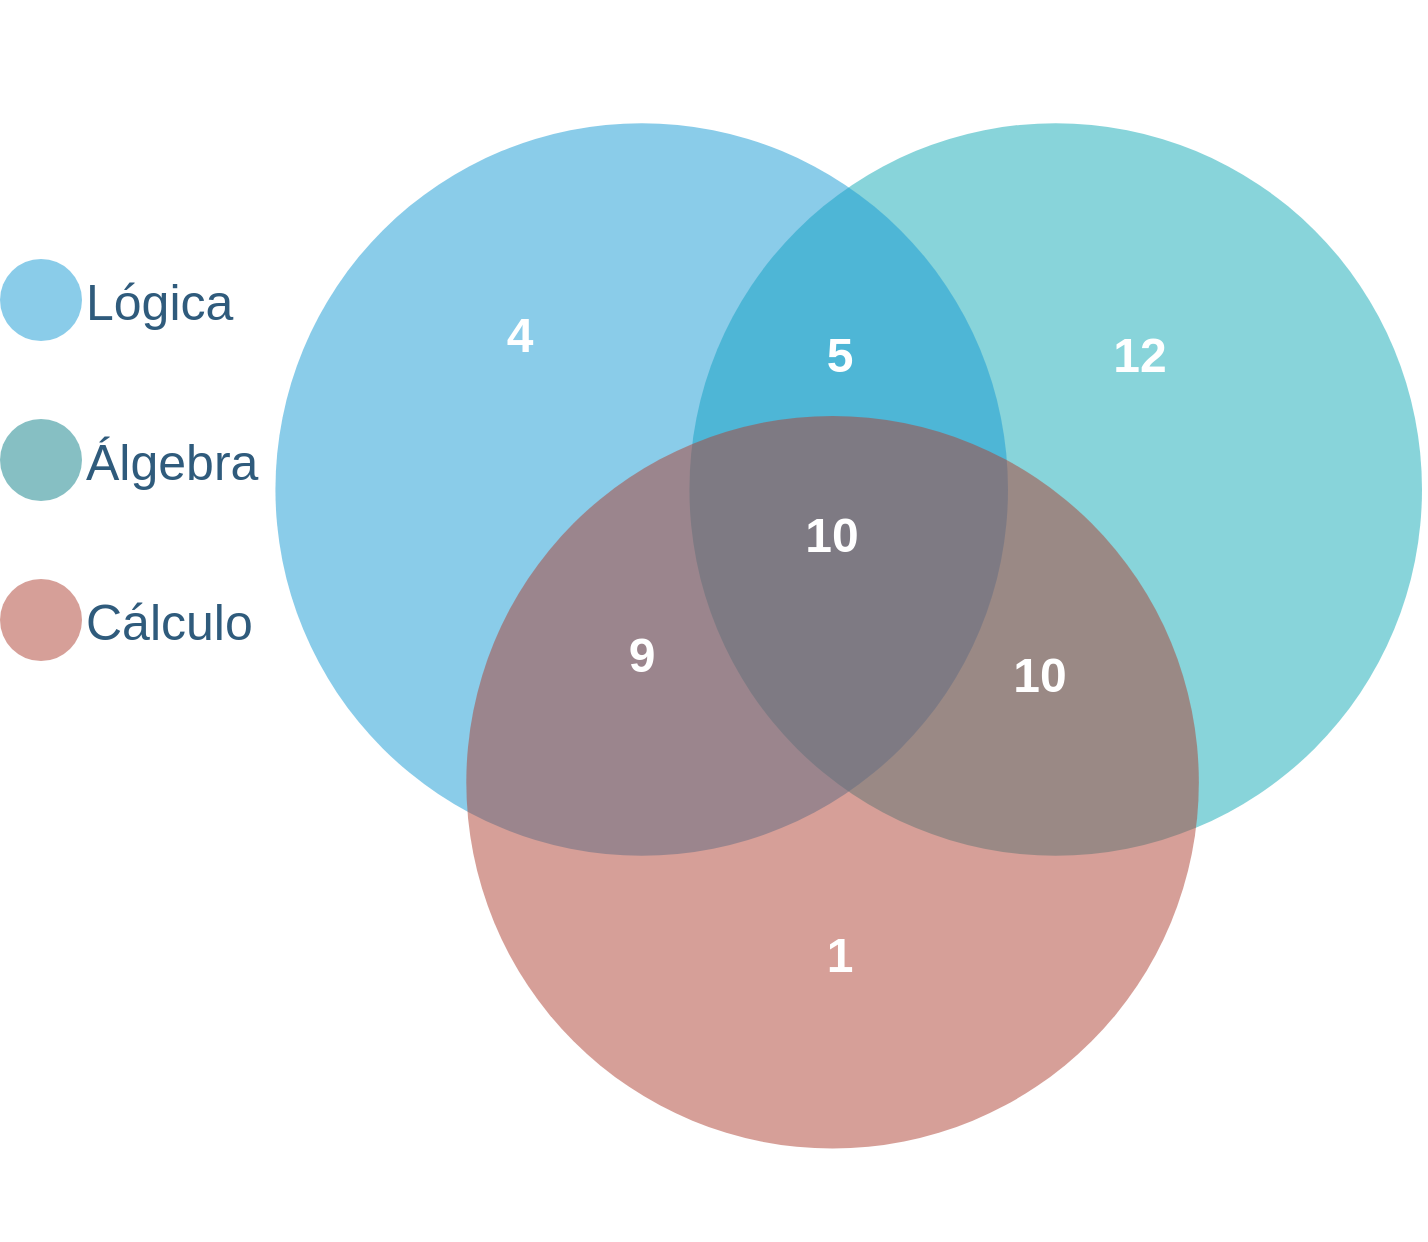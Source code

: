 <mxfile version="21.6.8" type="device">
  <diagram id="3228e29e-7158-1315-38df-8450db1d8a1d" name="Page-1">
    <mxGraphModel dx="1050" dy="669" grid="1" gridSize="10" guides="1" tooltips="1" connect="1" arrows="1" fold="1" page="1" pageScale="1" pageWidth="1169" pageHeight="827" background="none" math="0" shadow="0">
      <root>
        <mxCell id="0" />
        <mxCell id="1" parent="0" />
        <mxCell id="21653" value="Lógica" style="ellipse;whiteSpace=wrap;html=1;aspect=fixed;rounded=1;shadow=0;glass=0;labelBackgroundColor=none;strokeColor=none;strokeWidth=2;fillColor=#1699D3;gradientColor=none;fontFamily=Helvetica;fontSize=25;fontColor=#2F5B7C;align=left;opacity=50;labelPosition=right;verticalLabelPosition=middle;verticalAlign=middle;" parent="1" vertex="1">
          <mxGeometry x="190" y="171.5" width="41" height="41" as="geometry" />
        </mxCell>
        <mxCell id="21654" value="Álgebra" style="ellipse;whiteSpace=wrap;html=1;aspect=fixed;rounded=1;shadow=0;glass=0;labelBackgroundColor=none;strokeColor=none;strokeWidth=2;fillColor=#0E8088;gradientColor=none;fontFamily=Helvetica;fontSize=25;fontColor=#2F5B7C;align=left;opacity=50;labelPosition=right;verticalLabelPosition=middle;verticalAlign=middle;" parent="1" vertex="1">
          <mxGeometry x="190" y="251.5" width="41" height="41" as="geometry" />
        </mxCell>
        <mxCell id="21657" value="Cálculo" style="ellipse;whiteSpace=wrap;html=1;aspect=fixed;rounded=1;shadow=0;glass=0;labelBackgroundColor=none;strokeColor=none;strokeWidth=2;fillColor=#AE4132;gradientColor=none;fontFamily=Helvetica;fontSize=25;fontColor=#2F5B7C;align=left;opacity=50;labelPosition=right;verticalLabelPosition=middle;verticalAlign=middle;" parent="1" vertex="1">
          <mxGeometry x="190" y="331.5" width="41" height="41" as="geometry" />
        </mxCell>
        <mxCell id="21658" value="" style="group" parent="1" vertex="1" connectable="0">
          <mxGeometry x="310" y="42.58" width="592.58" height="618.836" as="geometry" />
        </mxCell>
        <mxCell id="21660" value="" style="ellipse;whiteSpace=wrap;html=1;aspect=fixed;rounded=1;shadow=0;glass=0;labelBackgroundColor=#FFFFFF;strokeColor=none;strokeWidth=2;fillColor=#12AAB5;gradientColor=none;fontFamily=Helvetica;fontSize=25;fontColor=#2F5B7C;align=left;opacity=50;" parent="21658" vertex="1">
          <mxGeometry x="224.714" y="60.998" width="366.286" height="366.286" as="geometry" />
        </mxCell>
        <mxCell id="21661" value="" style="ellipse;whiteSpace=wrap;html=1;aspect=fixed;rounded=1;shadow=0;glass=0;labelBackgroundColor=#FFFFFF;strokeColor=none;strokeWidth=2;fillColor=#1699D3;gradientColor=none;fontFamily=Helvetica;fontSize=25;fontColor=#2F5B7C;align=left;opacity=50;" parent="21658" vertex="1">
          <mxGeometry x="17.716" y="61" width="366.286" height="366.286" as="geometry" />
        </mxCell>
        <mxCell id="21663" value="" style="ellipse;whiteSpace=wrap;html=1;aspect=fixed;rounded=1;shadow=0;glass=0;labelBackgroundColor=#FFFFFF;strokeColor=none;strokeWidth=2;fillColor=#AE4132;gradientColor=none;fontFamily=Helvetica;fontSize=25;fontColor=#2F5B7C;align=left;opacity=50;" parent="21658" vertex="1">
          <mxGeometry x="113.145" y="207.42" width="366.286" height="366.286" as="geometry" />
        </mxCell>
        <mxCell id="21668" value="&lt;font size=&quot;1&quot; color=&quot;#ffffff&quot;&gt;&lt;b style=&quot;font-size: 24px;&quot;&gt;4&lt;/b&gt;&lt;/font&gt;" style="text;html=1;strokeColor=none;fillColor=none;align=center;verticalAlign=middle;whiteSpace=wrap;rounded=0;shadow=1;labelBackgroundColor=none;fontSize=18;fontColor=#23445D;" parent="21658" vertex="1">
          <mxGeometry x="120" y="157.42" width="40" height="20" as="geometry" />
        </mxCell>
        <mxCell id="pQVxKa4ZNrCuZAyanhbW-21689" value="&lt;font size=&quot;1&quot; color=&quot;#ffffff&quot;&gt;&lt;b style=&quot;font-size: 24px;&quot;&gt;12&lt;/b&gt;&lt;/font&gt;" style="text;html=1;strokeColor=none;fillColor=none;align=center;verticalAlign=middle;whiteSpace=wrap;rounded=0;shadow=1;labelBackgroundColor=none;fontSize=18;fontColor=#23445D;" vertex="1" parent="21658">
          <mxGeometry x="430" y="167.42" width="40" height="20" as="geometry" />
        </mxCell>
        <mxCell id="pQVxKa4ZNrCuZAyanhbW-21690" value="&lt;font size=&quot;1&quot; color=&quot;#ffffff&quot;&gt;&lt;b style=&quot;font-size: 24px;&quot;&gt;5&lt;/b&gt;&lt;/font&gt;" style="text;html=1;strokeColor=none;fillColor=none;align=center;verticalAlign=middle;whiteSpace=wrap;rounded=0;shadow=1;labelBackgroundColor=none;fontSize=18;fontColor=#23445D;" vertex="1" parent="21658">
          <mxGeometry x="280" y="167.42" width="40" height="20" as="geometry" />
        </mxCell>
        <mxCell id="pQVxKa4ZNrCuZAyanhbW-21691" value="&lt;font size=&quot;1&quot; color=&quot;#ffffff&quot;&gt;&lt;b style=&quot;font-size: 24px;&quot;&gt;10&lt;/b&gt;&lt;/font&gt;" style="text;html=1;strokeColor=none;fillColor=none;align=center;verticalAlign=middle;whiteSpace=wrap;rounded=0;shadow=1;labelBackgroundColor=none;fontSize=18;fontColor=#23445D;" vertex="1" parent="21658">
          <mxGeometry x="276.29" y="257.42" width="40" height="20" as="geometry" />
        </mxCell>
        <mxCell id="pQVxKa4ZNrCuZAyanhbW-21692" value="&lt;font size=&quot;1&quot; color=&quot;#ffffff&quot;&gt;&lt;b style=&quot;font-size: 24px;&quot;&gt;9&lt;/b&gt;&lt;/font&gt;" style="text;html=1;strokeColor=none;fillColor=none;align=center;verticalAlign=middle;whiteSpace=wrap;rounded=0;shadow=1;labelBackgroundColor=none;fontSize=18;fontColor=#23445D;" vertex="1" parent="21658">
          <mxGeometry x="180.86" y="317.42" width="40" height="20" as="geometry" />
        </mxCell>
        <mxCell id="pQVxKa4ZNrCuZAyanhbW-21693" value="&lt;font size=&quot;1&quot; color=&quot;#ffffff&quot;&gt;&lt;b style=&quot;font-size: 24px;&quot;&gt;10&lt;/b&gt;&lt;/font&gt;" style="text;html=1;strokeColor=none;fillColor=none;align=center;verticalAlign=middle;whiteSpace=wrap;rounded=0;shadow=1;labelBackgroundColor=none;fontSize=18;fontColor=#23445D;" vertex="1" parent="21658">
          <mxGeometry x="380" y="327.42" width="40" height="20" as="geometry" />
        </mxCell>
        <mxCell id="pQVxKa4ZNrCuZAyanhbW-21694" value="&lt;font size=&quot;1&quot; color=&quot;#ffffff&quot;&gt;&lt;b style=&quot;font-size: 24px;&quot;&gt;1&lt;/b&gt;&lt;/font&gt;" style="text;html=1;strokeColor=none;fillColor=none;align=center;verticalAlign=middle;whiteSpace=wrap;rounded=0;shadow=1;labelBackgroundColor=none;fontSize=18;fontColor=#23445D;" vertex="1" parent="21658">
          <mxGeometry x="280" y="467.42" width="40" height="20" as="geometry" />
        </mxCell>
      </root>
    </mxGraphModel>
  </diagram>
</mxfile>
